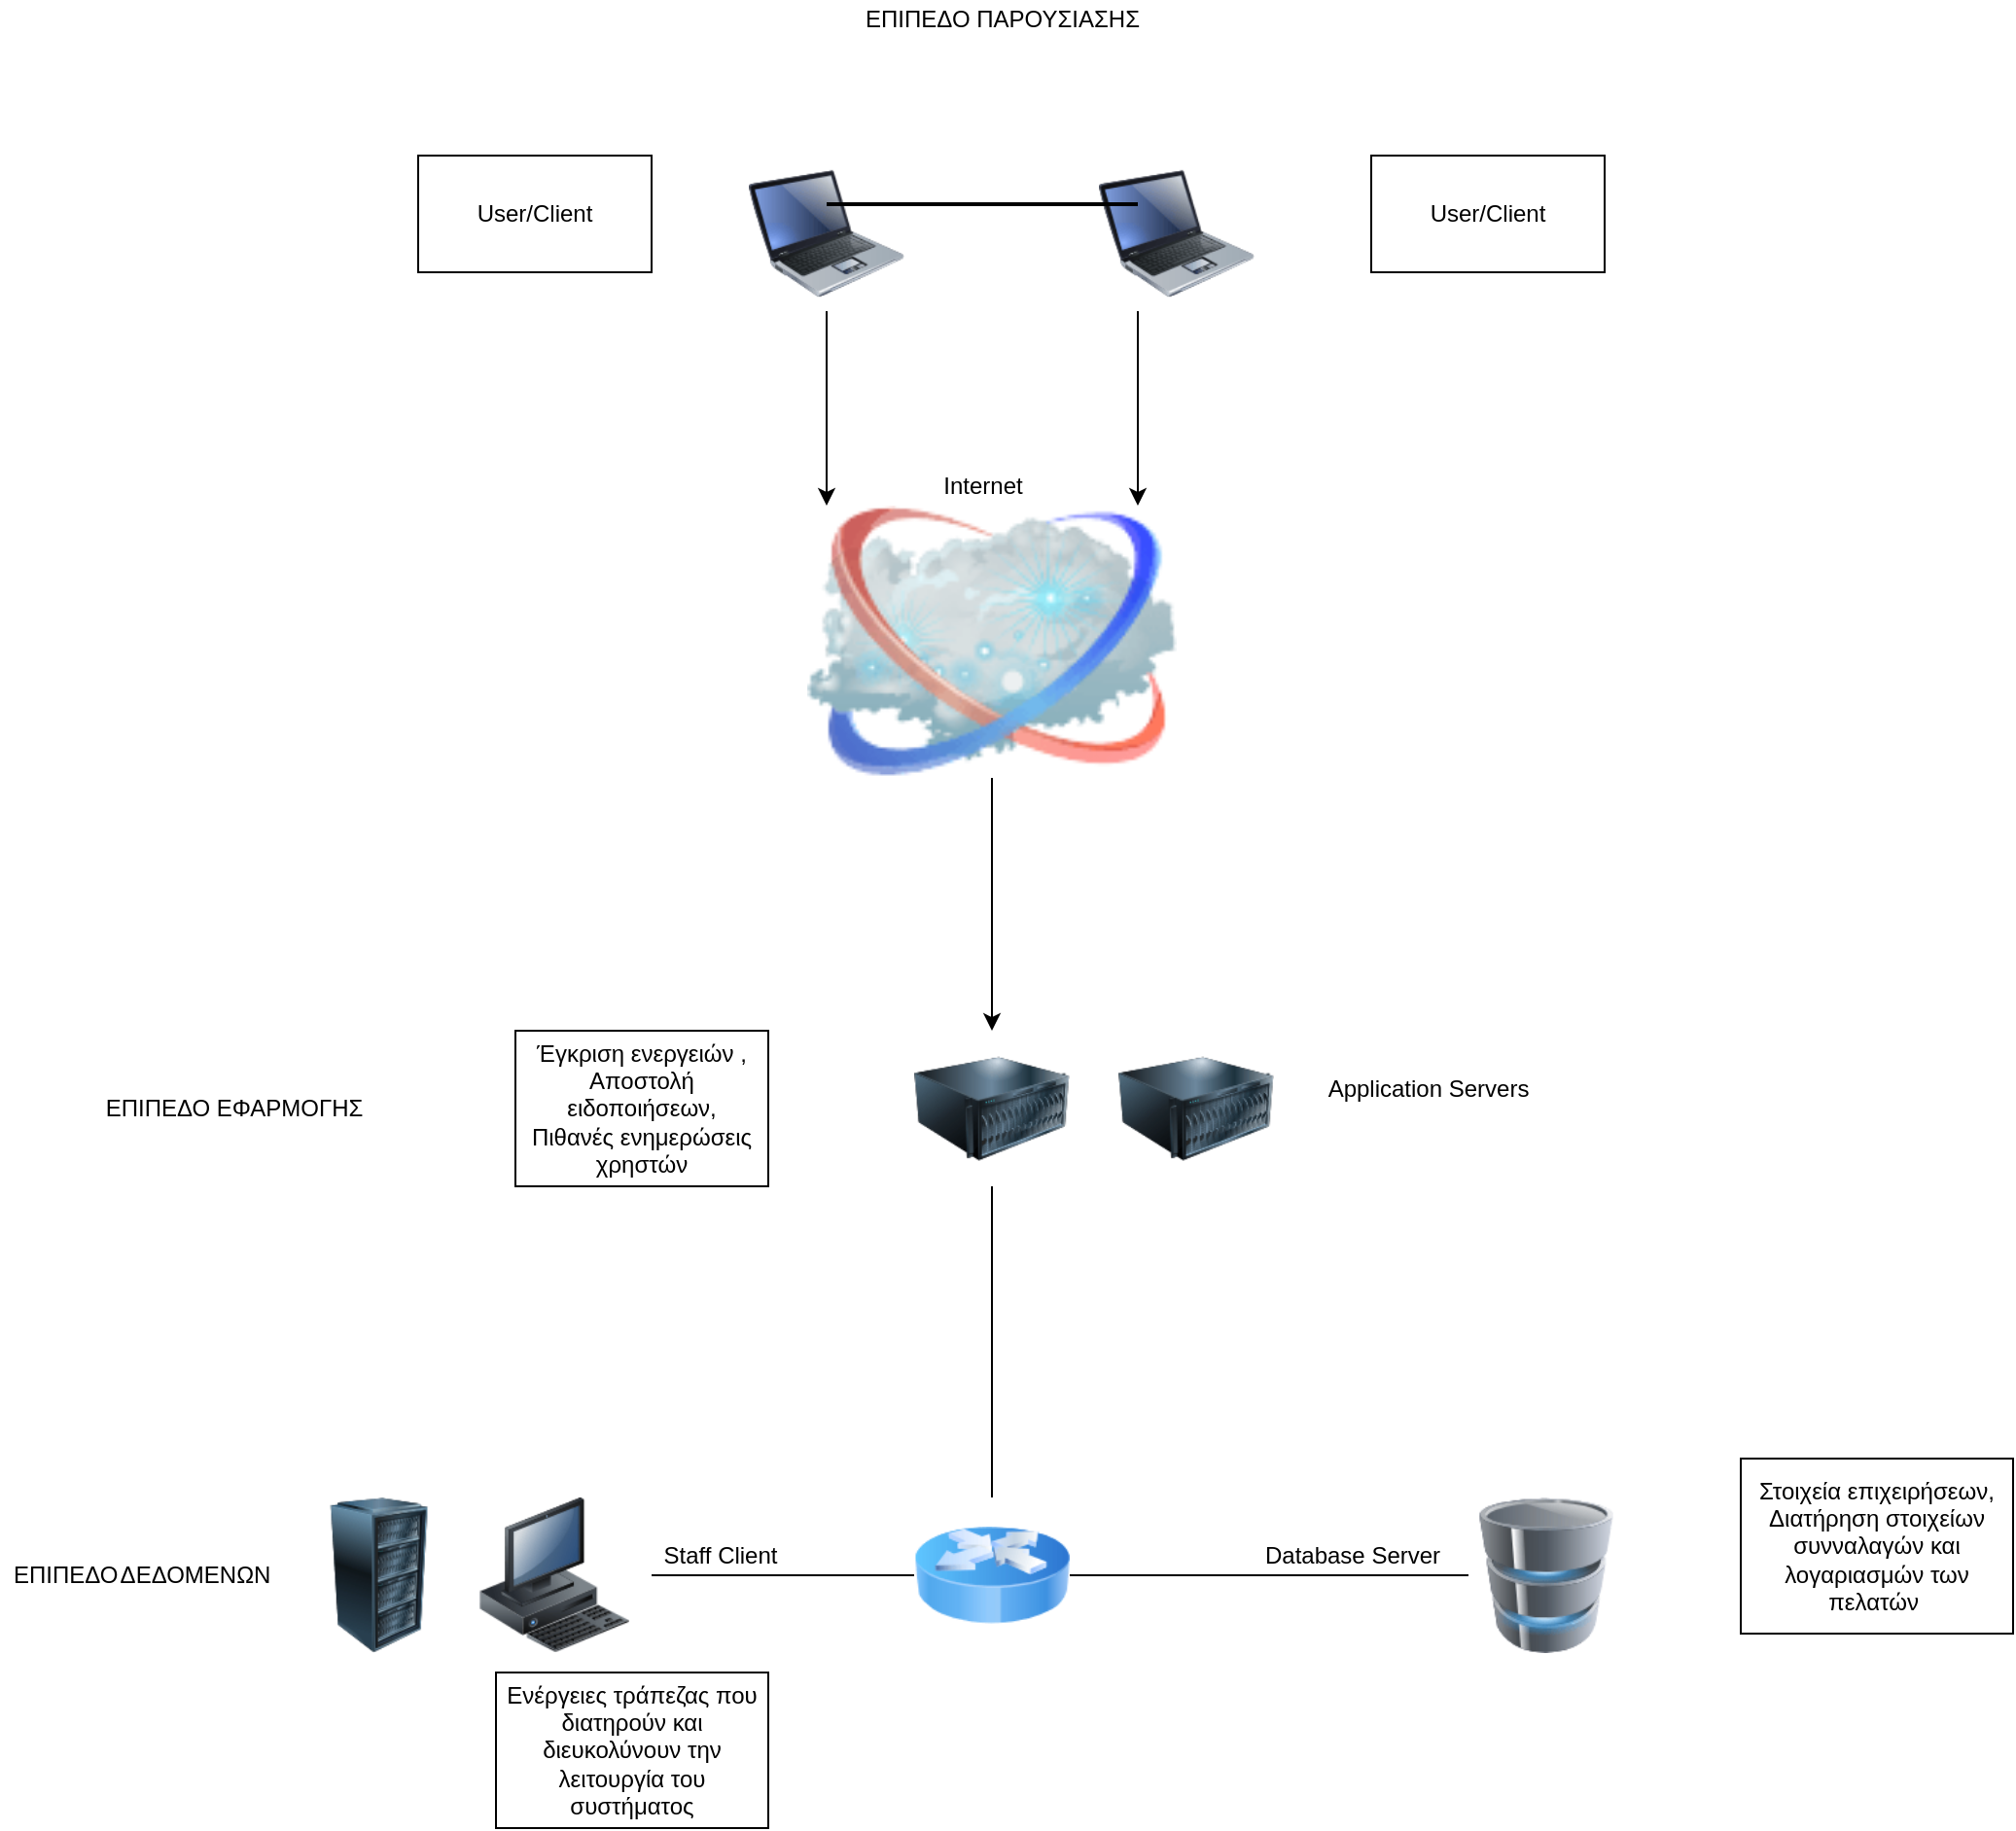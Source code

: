<mxfile version="13.9.9" type="device"><diagram id="_oWDTbwB0MPqX9Y0o2Ln" name="Page-1"><mxGraphModel dx="2489" dy="822" grid="1" gridSize="10" guides="1" tooltips="1" connect="1" arrows="1" fold="1" page="1" pageScale="1" pageWidth="827" pageHeight="1169" math="0" shadow="0"><root><mxCell id="0"/><mxCell id="1" parent="0"/><mxCell id="82-MoCINIB_FmNfHVWXk-1" value="User/Client" style="rounded=0;whiteSpace=wrap;html=1;" vertex="1" parent="1"><mxGeometry x="-50" y="190" width="120" height="60" as="geometry"/></mxCell><mxCell id="82-MoCINIB_FmNfHVWXk-2" value="ΕΠΙΠΕΔΟ ΠΑΡΟΥΣΙΑΣΗΣ" style="text;html=1;align=center;verticalAlign=middle;resizable=0;points=[];autosize=1;" vertex="1" parent="1"><mxGeometry x="170" y="110" width="160" height="20" as="geometry"/></mxCell><mxCell id="82-MoCINIB_FmNfHVWXk-3" value="" style="image;html=1;image=img/lib/clip_art/computers/Laptop_128x128.png" vertex="1" parent="1"><mxGeometry x="120" y="190" width="80" height="80" as="geometry"/></mxCell><mxCell id="82-MoCINIB_FmNfHVWXk-4" value="" style="image;html=1;image=img/lib/clip_art/computers/Laptop_128x128.png" vertex="1" parent="1"><mxGeometry x="300" y="190" width="80" height="80" as="geometry"/></mxCell><mxCell id="82-MoCINIB_FmNfHVWXk-5" value="" style="endArrow=classic;html=1;exitX=0.5;exitY=1;exitDx=0;exitDy=0;" edge="1" parent="1" source="82-MoCINIB_FmNfHVWXk-3"><mxGeometry width="50" height="50" relative="1" as="geometry"><mxPoint x="160" y="350" as="sourcePoint"/><mxPoint x="160" y="370" as="targetPoint"/></mxGeometry></mxCell><mxCell id="82-MoCINIB_FmNfHVWXk-6" value="" style="endArrow=classic;html=1;exitX=0.25;exitY=1;exitDx=0;exitDy=0;" edge="1" parent="1" source="82-MoCINIB_FmNfHVWXk-4"><mxGeometry width="50" height="50" relative="1" as="geometry"><mxPoint x="320" y="360" as="sourcePoint"/><mxPoint x="320" y="370" as="targetPoint"/></mxGeometry></mxCell><mxCell id="82-MoCINIB_FmNfHVWXk-7" value="" style="image;html=1;image=img/lib/clip_art/networking/Cloud_128x128.png" vertex="1" parent="1"><mxGeometry x="100" y="370" width="290" height="140" as="geometry"/></mxCell><mxCell id="82-MoCINIB_FmNfHVWXk-8" value="Internet" style="text;html=1;align=center;verticalAlign=middle;resizable=0;points=[];autosize=1;" vertex="1" parent="1"><mxGeometry x="210" y="350" width="60" height="20" as="geometry"/></mxCell><mxCell id="82-MoCINIB_FmNfHVWXk-9" value="User/Client" style="rounded=0;whiteSpace=wrap;html=1;" vertex="1" parent="1"><mxGeometry x="440" y="190" width="120" height="60" as="geometry"/></mxCell><mxCell id="82-MoCINIB_FmNfHVWXk-10" value="" style="endArrow=classic;html=1;exitX=0.5;exitY=1;exitDx=0;exitDy=0;" edge="1" parent="1" source="82-MoCINIB_FmNfHVWXk-7"><mxGeometry width="50" height="50" relative="1" as="geometry"><mxPoint x="230" y="630" as="sourcePoint"/><mxPoint x="245" y="640" as="targetPoint"/></mxGeometry></mxCell><mxCell id="82-MoCINIB_FmNfHVWXk-11" value="" style="image;html=1;image=img/lib/clip_art/computers/Server_128x128.png" vertex="1" parent="1"><mxGeometry x="205" y="640" width="80" height="80" as="geometry"/></mxCell><mxCell id="82-MoCINIB_FmNfHVWXk-12" value="Application Servers" style="text;html=1;align=center;verticalAlign=middle;resizable=0;points=[];autosize=1;" vertex="1" parent="1"><mxGeometry x="408.5" y="660" width="120" height="20" as="geometry"/></mxCell><mxCell id="82-MoCINIB_FmNfHVWXk-13" value="Έγκριση ενεργειών ,&lt;br&gt;Αποστολή ειδοποιήσεων,&lt;br&gt;Πιθανές ενημερώσεις χρηστών" style="rounded=0;whiteSpace=wrap;html=1;" vertex="1" parent="1"><mxGeometry y="640" width="130" height="80" as="geometry"/></mxCell><mxCell id="82-MoCINIB_FmNfHVWXk-14" value="" style="endArrow=none;html=1;entryX=0.5;entryY=1;entryDx=0;entryDy=0;" edge="1" parent="1" target="82-MoCINIB_FmNfHVWXk-11"><mxGeometry width="50" height="50" relative="1" as="geometry"><mxPoint x="245" y="880" as="sourcePoint"/><mxPoint x="290" y="830" as="targetPoint"/></mxGeometry></mxCell><mxCell id="82-MoCINIB_FmNfHVWXk-15" value="" style="image;html=1;image=img/lib/clip_art/networking/Router_Icon_128x128.png" vertex="1" parent="1"><mxGeometry x="205" y="880" width="80" height="80" as="geometry"/></mxCell><mxCell id="82-MoCINIB_FmNfHVWXk-16" value="" style="endArrow=none;html=1;exitX=1;exitY=0.5;exitDx=0;exitDy=0;" edge="1" parent="1" source="82-MoCINIB_FmNfHVWXk-15"><mxGeometry width="50" height="50" relative="1" as="geometry"><mxPoint x="360" y="920" as="sourcePoint"/><mxPoint x="490" y="920" as="targetPoint"/></mxGeometry></mxCell><mxCell id="82-MoCINIB_FmNfHVWXk-17" value="" style="image;html=1;image=img/lib/clip_art/computers/Database_128x128.png" vertex="1" parent="1"><mxGeometry x="490" y="880" width="80" height="80" as="geometry"/></mxCell><mxCell id="82-MoCINIB_FmNfHVWXk-18" value="Database Server" style="text;html=1;align=center;verticalAlign=middle;resizable=0;points=[];autosize=1;" vertex="1" parent="1"><mxGeometry x="375" y="900" width="110" height="20" as="geometry"/></mxCell><mxCell id="82-MoCINIB_FmNfHVWXk-19" value="" style="line;strokeWidth=2;html=1;" vertex="1" parent="1"><mxGeometry x="160" y="210" width="160" height="10" as="geometry"/></mxCell><mxCell id="82-MoCINIB_FmNfHVWXk-20" value="Στοιχεία επιχειρήσεων,&lt;br&gt;Διατήρηση στοιχείων συνναλαγών και λογαριασμών των πελατών&amp;nbsp;" style="rounded=0;whiteSpace=wrap;html=1;" vertex="1" parent="1"><mxGeometry x="630" y="860" width="140" height="90" as="geometry"/></mxCell><mxCell id="82-MoCINIB_FmNfHVWXk-21" value="" style="image;html=1;image=img/lib/clip_art/computers/Server_128x128.png" vertex="1" parent="1"><mxGeometry x="310" y="640" width="80" height="80" as="geometry"/></mxCell><mxCell id="82-MoCINIB_FmNfHVWXk-22" value="" style="endArrow=none;html=1;entryX=0;entryY=0.5;entryDx=0;entryDy=0;" edge="1" parent="1" target="82-MoCINIB_FmNfHVWXk-15"><mxGeometry width="50" height="50" relative="1" as="geometry"><mxPoint x="70" y="920" as="sourcePoint"/><mxPoint x="110" y="900" as="targetPoint"/></mxGeometry></mxCell><mxCell id="82-MoCINIB_FmNfHVWXk-23" value="" style="image;html=1;image=img/lib/clip_art/computers/Workstation_128x128.png" vertex="1" parent="1"><mxGeometry x="-20" y="880" width="80" height="80" as="geometry"/></mxCell><mxCell id="82-MoCINIB_FmNfHVWXk-24" value="" style="image;html=1;image=img/lib/clip_art/computers/Server_Rack_128x128.png" vertex="1" parent="1"><mxGeometry x="-110" y="880" width="80" height="80" as="geometry"/></mxCell><mxCell id="82-MoCINIB_FmNfHVWXk-25" value="Staff Client" style="text;html=1;align=center;verticalAlign=middle;resizable=0;points=[];autosize=1;" vertex="1" parent="1"><mxGeometry x="70" y="900" width="70" height="20" as="geometry"/></mxCell><mxCell id="82-MoCINIB_FmNfHVWXk-26" value="EΠΙΠΕΔΟ ΕΦΑΡΜΟΓΗΣ" style="text;html=1;align=center;verticalAlign=middle;resizable=0;points=[];autosize=1;" vertex="1" parent="1"><mxGeometry x="-220" y="670" width="150" height="20" as="geometry"/></mxCell><mxCell id="82-MoCINIB_FmNfHVWXk-28" value="ΕΠΙΠΕΔΟ&amp;nbsp;" style="text;html=1;align=center;verticalAlign=middle;resizable=0;points=[];autosize=1;" vertex="1" parent="1"><mxGeometry x="-265" y="910" width="70" height="20" as="geometry"/></mxCell><mxCell id="82-MoCINIB_FmNfHVWXk-29" value="ΔΕΔΟΜΕΝΩΝ" style="text;html=1;align=center;verticalAlign=middle;resizable=0;points=[];autosize=1;" vertex="1" parent="1"><mxGeometry x="-210" y="910" width="90" height="20" as="geometry"/></mxCell><mxCell id="82-MoCINIB_FmNfHVWXk-30" value="Ενέργειες τράπεζας που διατηρούν και διευκολύνουν την λειτουργία του συστήματος" style="rounded=0;whiteSpace=wrap;html=1;" vertex="1" parent="1"><mxGeometry x="-10" y="970" width="140" height="80" as="geometry"/></mxCell></root></mxGraphModel></diagram></mxfile>